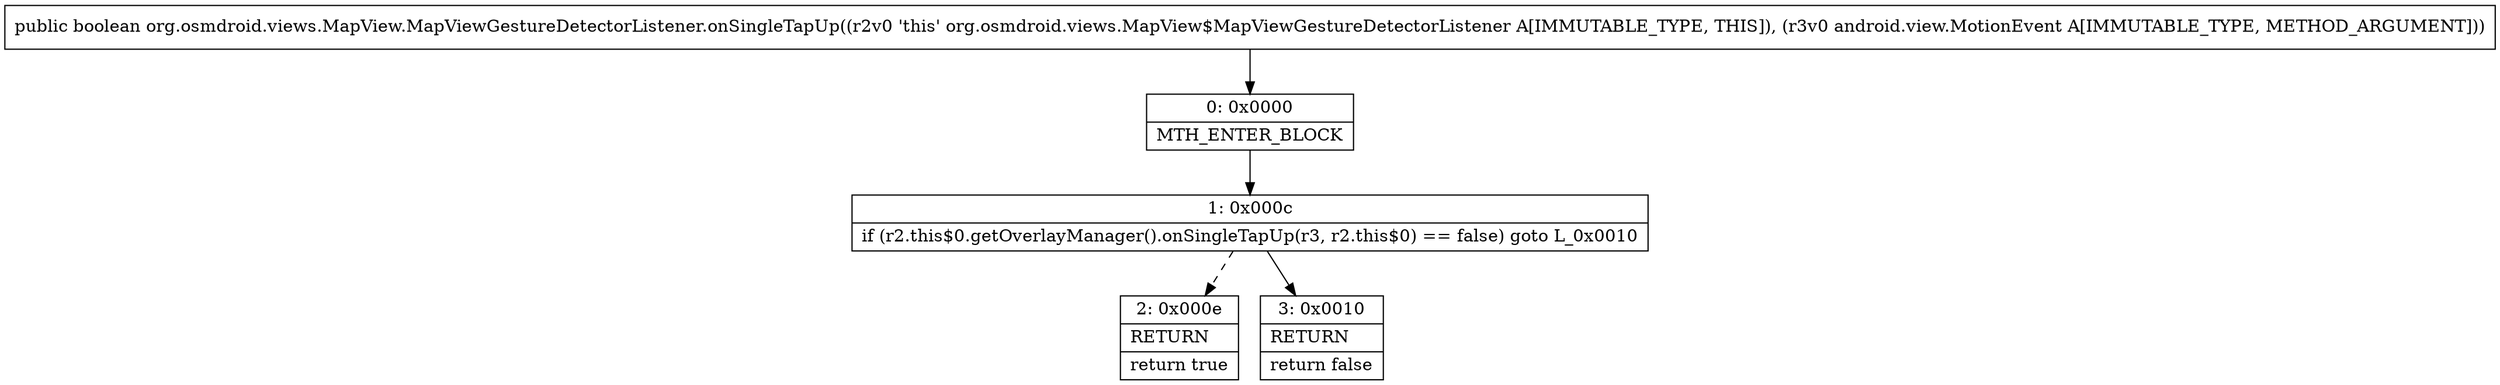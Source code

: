 digraph "CFG fororg.osmdroid.views.MapView.MapViewGestureDetectorListener.onSingleTapUp(Landroid\/view\/MotionEvent;)Z" {
Node_0 [shape=record,label="{0\:\ 0x0000|MTH_ENTER_BLOCK\l}"];
Node_1 [shape=record,label="{1\:\ 0x000c|if (r2.this$0.getOverlayManager().onSingleTapUp(r3, r2.this$0) == false) goto L_0x0010\l}"];
Node_2 [shape=record,label="{2\:\ 0x000e|RETURN\l|return true\l}"];
Node_3 [shape=record,label="{3\:\ 0x0010|RETURN\l|return false\l}"];
MethodNode[shape=record,label="{public boolean org.osmdroid.views.MapView.MapViewGestureDetectorListener.onSingleTapUp((r2v0 'this' org.osmdroid.views.MapView$MapViewGestureDetectorListener A[IMMUTABLE_TYPE, THIS]), (r3v0 android.view.MotionEvent A[IMMUTABLE_TYPE, METHOD_ARGUMENT])) }"];
MethodNode -> Node_0;
Node_0 -> Node_1;
Node_1 -> Node_2[style=dashed];
Node_1 -> Node_3;
}

